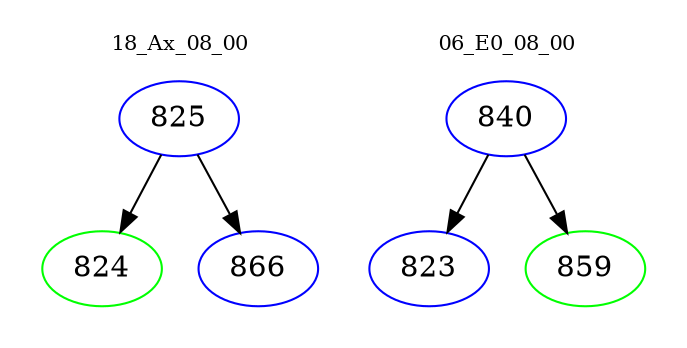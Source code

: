 digraph{
subgraph cluster_0 {
color = white
label = "18_Ax_08_00";
fontsize=10;
T0_825 [label="825", color="blue"]
T0_825 -> T0_824 [color="black"]
T0_824 [label="824", color="green"]
T0_825 -> T0_866 [color="black"]
T0_866 [label="866", color="blue"]
}
subgraph cluster_1 {
color = white
label = "06_E0_08_00";
fontsize=10;
T1_840 [label="840", color="blue"]
T1_840 -> T1_823 [color="black"]
T1_823 [label="823", color="blue"]
T1_840 -> T1_859 [color="black"]
T1_859 [label="859", color="green"]
}
}
